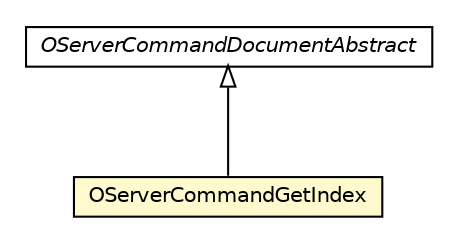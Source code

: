 #!/usr/local/bin/dot
#
# Class diagram 
# Generated by UMLGraph version R5_6-24-gf6e263 (http://www.umlgraph.org/)
#

digraph G {
	edge [fontname="Helvetica",fontsize=10,labelfontname="Helvetica",labelfontsize=10];
	node [fontname="Helvetica",fontsize=10,shape=plaintext];
	nodesep=0.25;
	ranksep=0.5;
	// com.orientechnologies.orient.server.network.protocol.http.command.get.OServerCommandGetIndex
	c6524023 [label=<<table title="com.orientechnologies.orient.server.network.protocol.http.command.get.OServerCommandGetIndex" border="0" cellborder="1" cellspacing="0" cellpadding="2" port="p" bgcolor="lemonChiffon" href="./OServerCommandGetIndex.html">
		<tr><td><table border="0" cellspacing="0" cellpadding="1">
<tr><td align="center" balign="center"> OServerCommandGetIndex </td></tr>
		</table></td></tr>
		</table>>, URL="./OServerCommandGetIndex.html", fontname="Helvetica", fontcolor="black", fontsize=10.0];
	// com.orientechnologies.orient.server.network.protocol.http.command.OServerCommandDocumentAbstract
	c6524029 [label=<<table title="com.orientechnologies.orient.server.network.protocol.http.command.OServerCommandDocumentAbstract" border="0" cellborder="1" cellspacing="0" cellpadding="2" port="p" href="../OServerCommandDocumentAbstract.html">
		<tr><td><table border="0" cellspacing="0" cellpadding="1">
<tr><td align="center" balign="center"><font face="Helvetica-Oblique"> OServerCommandDocumentAbstract </font></td></tr>
		</table></td></tr>
		</table>>, URL="../OServerCommandDocumentAbstract.html", fontname="Helvetica", fontcolor="black", fontsize=10.0];
	//com.orientechnologies.orient.server.network.protocol.http.command.get.OServerCommandGetIndex extends com.orientechnologies.orient.server.network.protocol.http.command.OServerCommandDocumentAbstract
	c6524029:p -> c6524023:p [dir=back,arrowtail=empty];
}

